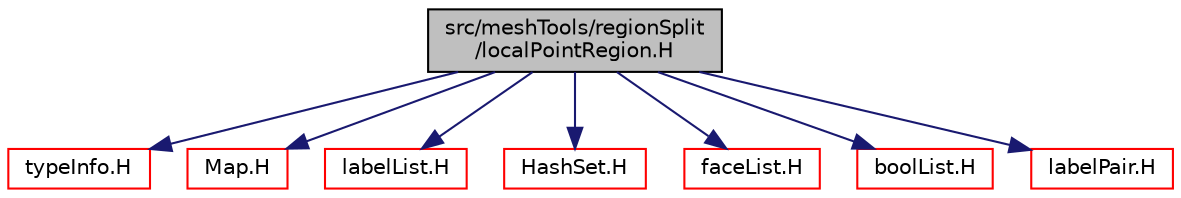 digraph "src/meshTools/regionSplit/localPointRegion.H"
{
  bgcolor="transparent";
  edge [fontname="Helvetica",fontsize="10",labelfontname="Helvetica",labelfontsize="10"];
  node [fontname="Helvetica",fontsize="10",shape=record];
  Node1 [label="src/meshTools/regionSplit\l/localPointRegion.H",height=0.2,width=0.4,color="black", fillcolor="grey75", style="filled", fontcolor="black"];
  Node1 -> Node2 [color="midnightblue",fontsize="10",style="solid",fontname="Helvetica"];
  Node2 [label="typeInfo.H",height=0.2,width=0.4,color="red",URL="$a07987.html"];
  Node1 -> Node3 [color="midnightblue",fontsize="10",style="solid",fontname="Helvetica"];
  Node3 [label="Map.H",height=0.2,width=0.4,color="red",URL="$a07706.html"];
  Node1 -> Node4 [color="midnightblue",fontsize="10",style="solid",fontname="Helvetica"];
  Node4 [label="labelList.H",height=0.2,width=0.4,color="red",URL="$a09015.html"];
  Node1 -> Node5 [color="midnightblue",fontsize="10",style="solid",fontname="Helvetica"];
  Node5 [label="HashSet.H",height=0.2,width=0.4,color="red",URL="$a07700.html"];
  Node1 -> Node6 [color="midnightblue",fontsize="10",style="solid",fontname="Helvetica"];
  Node6 [label="faceList.H",height=0.2,width=0.4,color="red",URL="$a08668.html"];
  Node1 -> Node7 [color="midnightblue",fontsize="10",style="solid",fontname="Helvetica"];
  Node7 [label="boolList.H",height=0.2,width=0.4,color="red",URL="$a08938.html"];
  Node1 -> Node8 [color="midnightblue",fontsize="10",style="solid",fontname="Helvetica"];
  Node8 [label="labelPair.H",height=0.2,width=0.4,color="red",URL="$a09038.html"];
}

